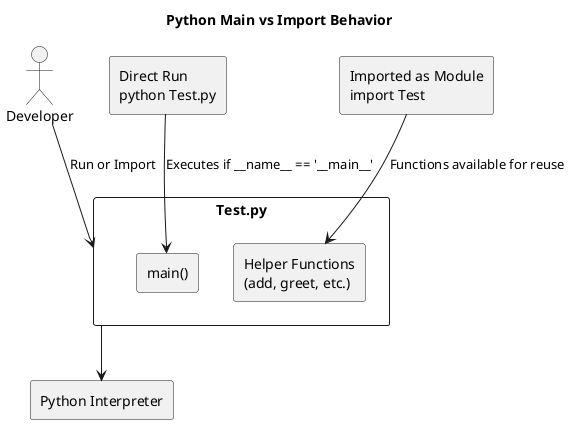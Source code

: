 @startuml
title Python Main vs Import Behavior

actor "Developer" as dev

rectangle "Test.py" {
  rectangle "main()" as main
  rectangle "Helper Functions\n(add, greet, etc.)" as funcs
}

rectangle "Python Interpreter" as interp

dev --> "Test.py" : Run or Import
"Test.py" --> interp

rectangle "Direct Run\npython Test.py" as run
rectangle "Imported as Module\nimport Test" as imp

run --> main : Executes if __name__ == '__main__'
imp --> funcs : Functions available for reuse
@enduml

